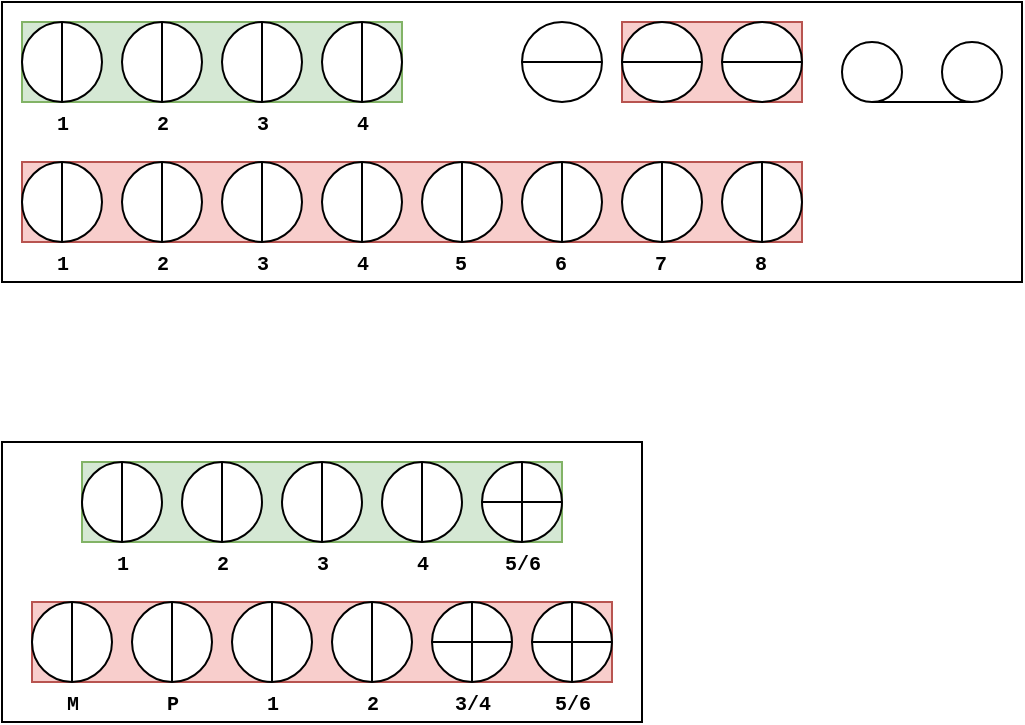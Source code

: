 <mxfile version="13.7.9" type="github">
  <diagram id="T0rFNiq_OgX8usC7l5FM" name="Page-1">
    <mxGraphModel dx="731" dy="662" grid="1" gridSize="10" guides="1" tooltips="1" connect="1" arrows="1" fold="1" page="1" pageScale="1" pageWidth="827" pageHeight="1169" math="0" shadow="0">
      <root>
        <mxCell id="0" />
        <mxCell id="1" parent="0" />
        <mxCell id="CBdwzcLFtsrTOGJNhiNT-50" value="" style="group" vertex="1" connectable="0" parent="1">
          <mxGeometry x="159" y="80" width="510" height="140" as="geometry" />
        </mxCell>
        <mxCell id="CBdwzcLFtsrTOGJNhiNT-32" value="" style="rounded=0;whiteSpace=wrap;html=1;" vertex="1" parent="CBdwzcLFtsrTOGJNhiNT-50">
          <mxGeometry width="510" height="140" as="geometry" />
        </mxCell>
        <mxCell id="CBdwzcLFtsrTOGJNhiNT-49" value="" style="group" vertex="1" connectable="0" parent="CBdwzcLFtsrTOGJNhiNT-50">
          <mxGeometry x="10" y="10" width="490" height="130" as="geometry" />
        </mxCell>
        <mxCell id="CBdwzcLFtsrTOGJNhiNT-25" value="" style="group" vertex="1" connectable="0" parent="CBdwzcLFtsrTOGJNhiNT-49">
          <mxGeometry x="410" y="10" width="80" height="30" as="geometry" />
        </mxCell>
        <mxCell id="CBdwzcLFtsrTOGJNhiNT-22" value="" style="shape=tapeData;whiteSpace=wrap;html=1;perimeter=ellipsePerimeter;" vertex="1" parent="CBdwzcLFtsrTOGJNhiNT-25">
          <mxGeometry width="30" height="30" as="geometry" />
        </mxCell>
        <mxCell id="CBdwzcLFtsrTOGJNhiNT-23" value="" style="shape=tapeData;whiteSpace=wrap;html=1;perimeter=ellipsePerimeter;flipH=1;" vertex="1" parent="CBdwzcLFtsrTOGJNhiNT-25">
          <mxGeometry x="50" width="30" height="30" as="geometry" />
        </mxCell>
        <mxCell id="CBdwzcLFtsrTOGJNhiNT-24" value="" style="endArrow=none;html=1;exitX=0.5;exitY=1;exitDx=0;exitDy=0;entryX=0.5;entryY=1;entryDx=0;entryDy=0;" edge="1" parent="CBdwzcLFtsrTOGJNhiNT-25" source="CBdwzcLFtsrTOGJNhiNT-22" target="CBdwzcLFtsrTOGJNhiNT-23">
          <mxGeometry width="50" height="50" relative="1" as="geometry">
            <mxPoint x="20" y="90" as="sourcePoint" />
            <mxPoint x="230" y="40" as="targetPoint" />
          </mxGeometry>
        </mxCell>
        <mxCell id="CBdwzcLFtsrTOGJNhiNT-16" value="" style="shape=lineEllipse;line=horizontal;perimeter=ellipsePerimeter;whiteSpace=wrap;html=1;backgroundOutline=1;" vertex="1" parent="CBdwzcLFtsrTOGJNhiNT-49">
          <mxGeometry x="250" width="40" height="40" as="geometry" />
        </mxCell>
        <mxCell id="CBdwzcLFtsrTOGJNhiNT-19" value="" style="group;fillColor=#f8cecc;strokeColor=#b85450;" vertex="1" connectable="0" parent="CBdwzcLFtsrTOGJNhiNT-49">
          <mxGeometry x="300" width="90" height="40" as="geometry" />
        </mxCell>
        <mxCell id="CBdwzcLFtsrTOGJNhiNT-13" value="" style="shape=lineEllipse;line=horizontal;perimeter=ellipsePerimeter;whiteSpace=wrap;html=1;backgroundOutline=1;" vertex="1" parent="CBdwzcLFtsrTOGJNhiNT-19">
          <mxGeometry x="50" width="40" height="40" as="geometry" />
        </mxCell>
        <mxCell id="CBdwzcLFtsrTOGJNhiNT-15" value="" style="shape=lineEllipse;line=horizontal;perimeter=ellipsePerimeter;whiteSpace=wrap;html=1;backgroundOutline=1;" vertex="1" parent="CBdwzcLFtsrTOGJNhiNT-19">
          <mxGeometry width="40" height="40" as="geometry" />
        </mxCell>
        <mxCell id="CBdwzcLFtsrTOGJNhiNT-47" value="" style="group" vertex="1" connectable="0" parent="CBdwzcLFtsrTOGJNhiNT-49">
          <mxGeometry width="190" height="60" as="geometry" />
        </mxCell>
        <mxCell id="CBdwzcLFtsrTOGJNhiNT-35" value="&lt;font style=&quot;font-size: 10px&quot; face=&quot;Courier New&quot;&gt;&lt;b&gt;1&lt;/b&gt;&lt;/font&gt;" style="text;html=1;resizable=0;autosize=1;align=center;verticalAlign=middle;points=[];fillColor=none;strokeColor=none;rounded=0;" vertex="1" parent="CBdwzcLFtsrTOGJNhiNT-47">
          <mxGeometry x="10" y="40" width="20" height="20" as="geometry" />
        </mxCell>
        <mxCell id="CBdwzcLFtsrTOGJNhiNT-20" value="" style="group;fillColor=#d5e8d4;strokeColor=#82b366;" vertex="1" connectable="0" parent="CBdwzcLFtsrTOGJNhiNT-47">
          <mxGeometry width="190" height="40" as="geometry" />
        </mxCell>
        <mxCell id="CBdwzcLFtsrTOGJNhiNT-10" value="" style="shape=lineEllipse;line=vertical;perimeter=ellipsePerimeter;whiteSpace=wrap;html=1;backgroundOutline=1;" vertex="1" parent="CBdwzcLFtsrTOGJNhiNT-20">
          <mxGeometry width="40" height="40" as="geometry" />
        </mxCell>
        <mxCell id="CBdwzcLFtsrTOGJNhiNT-11" value="" style="shape=lineEllipse;line=vertical;perimeter=ellipsePerimeter;whiteSpace=wrap;html=1;backgroundOutline=1;" vertex="1" parent="CBdwzcLFtsrTOGJNhiNT-20">
          <mxGeometry x="50" width="40" height="40" as="geometry" />
        </mxCell>
        <mxCell id="CBdwzcLFtsrTOGJNhiNT-12" value="" style="shape=lineEllipse;line=vertical;perimeter=ellipsePerimeter;whiteSpace=wrap;html=1;backgroundOutline=1;" vertex="1" parent="CBdwzcLFtsrTOGJNhiNT-20">
          <mxGeometry x="100" width="40" height="40" as="geometry" />
        </mxCell>
        <mxCell id="CBdwzcLFtsrTOGJNhiNT-14" value="" style="shape=lineEllipse;line=vertical;perimeter=ellipsePerimeter;whiteSpace=wrap;html=1;backgroundOutline=1;" vertex="1" parent="CBdwzcLFtsrTOGJNhiNT-20">
          <mxGeometry x="150" width="40" height="40" as="geometry" />
        </mxCell>
        <mxCell id="CBdwzcLFtsrTOGJNhiNT-36" value="&lt;font style=&quot;font-size: 10px&quot; face=&quot;Courier New&quot;&gt;&lt;b&gt;2&lt;/b&gt;&lt;/font&gt;" style="text;html=1;resizable=0;autosize=1;align=center;verticalAlign=middle;points=[];fillColor=none;strokeColor=none;rounded=0;" vertex="1" parent="CBdwzcLFtsrTOGJNhiNT-47">
          <mxGeometry x="60" y="40" width="20" height="20" as="geometry" />
        </mxCell>
        <mxCell id="CBdwzcLFtsrTOGJNhiNT-37" value="&lt;font style=&quot;font-size: 10px&quot;&gt;&lt;b&gt;&lt;font style=&quot;font-size: 10px&quot; face=&quot;Courier New&quot;&gt;3&lt;/font&gt;&lt;/b&gt;&lt;/font&gt;" style="text;html=1;resizable=0;autosize=1;align=center;verticalAlign=middle;points=[];fillColor=none;strokeColor=none;rounded=0;" vertex="1" parent="CBdwzcLFtsrTOGJNhiNT-47">
          <mxGeometry x="110" y="40" width="20" height="20" as="geometry" />
        </mxCell>
        <mxCell id="CBdwzcLFtsrTOGJNhiNT-38" value="&lt;font style=&quot;font-size: 10px&quot; face=&quot;Courier New&quot;&gt;&lt;b&gt;4&lt;/b&gt;&lt;/font&gt;" style="text;html=1;resizable=0;autosize=1;align=center;verticalAlign=middle;points=[];fillColor=none;strokeColor=none;rounded=0;" vertex="1" parent="CBdwzcLFtsrTOGJNhiNT-47">
          <mxGeometry x="160" y="40" width="20" height="20" as="geometry" />
        </mxCell>
        <mxCell id="CBdwzcLFtsrTOGJNhiNT-48" value="" style="group" vertex="1" connectable="0" parent="CBdwzcLFtsrTOGJNhiNT-49">
          <mxGeometry y="70" width="390" height="60" as="geometry" />
        </mxCell>
        <mxCell id="CBdwzcLFtsrTOGJNhiNT-18" value="" style="group;fillColor=#f8cecc;strokeColor=#b85450;" vertex="1" connectable="0" parent="CBdwzcLFtsrTOGJNhiNT-48">
          <mxGeometry width="390" height="40" as="geometry" />
        </mxCell>
        <mxCell id="CBdwzcLFtsrTOGJNhiNT-1" value="" style="shape=lineEllipse;line=vertical;perimeter=ellipsePerimeter;whiteSpace=wrap;html=1;backgroundOutline=1;" vertex="1" parent="CBdwzcLFtsrTOGJNhiNT-18">
          <mxGeometry width="40" height="40" as="geometry" />
        </mxCell>
        <mxCell id="CBdwzcLFtsrTOGJNhiNT-2" value="" style="shape=lineEllipse;line=vertical;perimeter=ellipsePerimeter;whiteSpace=wrap;html=1;backgroundOutline=1;" vertex="1" parent="CBdwzcLFtsrTOGJNhiNT-18">
          <mxGeometry x="50" width="40" height="40" as="geometry" />
        </mxCell>
        <mxCell id="CBdwzcLFtsrTOGJNhiNT-3" value="" style="shape=lineEllipse;line=vertical;perimeter=ellipsePerimeter;whiteSpace=wrap;html=1;backgroundOutline=1;" vertex="1" parent="CBdwzcLFtsrTOGJNhiNT-18">
          <mxGeometry x="100" width="40" height="40" as="geometry" />
        </mxCell>
        <mxCell id="CBdwzcLFtsrTOGJNhiNT-4" value="" style="shape=lineEllipse;line=vertical;perimeter=ellipsePerimeter;whiteSpace=wrap;html=1;backgroundOutline=1;" vertex="1" parent="CBdwzcLFtsrTOGJNhiNT-18">
          <mxGeometry x="350" width="40" height="40" as="geometry" />
        </mxCell>
        <mxCell id="CBdwzcLFtsrTOGJNhiNT-5" value="" style="shape=lineEllipse;line=vertical;perimeter=ellipsePerimeter;whiteSpace=wrap;html=1;backgroundOutline=1;" vertex="1" parent="CBdwzcLFtsrTOGJNhiNT-18">
          <mxGeometry x="150" width="40" height="40" as="geometry" />
        </mxCell>
        <mxCell id="CBdwzcLFtsrTOGJNhiNT-6" value="" style="shape=lineEllipse;line=vertical;perimeter=ellipsePerimeter;whiteSpace=wrap;html=1;backgroundOutline=1;" vertex="1" parent="CBdwzcLFtsrTOGJNhiNT-18">
          <mxGeometry x="300" width="40" height="40" as="geometry" />
        </mxCell>
        <mxCell id="CBdwzcLFtsrTOGJNhiNT-7" value="" style="shape=lineEllipse;line=vertical;perimeter=ellipsePerimeter;whiteSpace=wrap;html=1;backgroundOutline=1;" vertex="1" parent="CBdwzcLFtsrTOGJNhiNT-18">
          <mxGeometry x="250" width="40" height="40" as="geometry" />
        </mxCell>
        <mxCell id="CBdwzcLFtsrTOGJNhiNT-8" value="" style="shape=lineEllipse;line=vertical;perimeter=ellipsePerimeter;whiteSpace=wrap;html=1;backgroundOutline=1;" vertex="1" parent="CBdwzcLFtsrTOGJNhiNT-18">
          <mxGeometry x="200" width="40" height="40" as="geometry" />
        </mxCell>
        <mxCell id="CBdwzcLFtsrTOGJNhiNT-39" value="&lt;font style=&quot;font-size: 10px&quot; face=&quot;Courier New&quot;&gt;&lt;b&gt;1&lt;/b&gt;&lt;/font&gt;" style="text;html=1;resizable=0;autosize=1;align=center;verticalAlign=middle;points=[];fillColor=none;strokeColor=none;rounded=0;" vertex="1" parent="CBdwzcLFtsrTOGJNhiNT-48">
          <mxGeometry x="10" y="40" width="20" height="20" as="geometry" />
        </mxCell>
        <mxCell id="CBdwzcLFtsrTOGJNhiNT-40" value="&lt;font style=&quot;font-size: 10px&quot; face=&quot;Courier New&quot;&gt;&lt;b&gt;2&lt;/b&gt;&lt;/font&gt;" style="text;html=1;resizable=0;autosize=1;align=center;verticalAlign=middle;points=[];fillColor=none;strokeColor=none;rounded=0;" vertex="1" parent="CBdwzcLFtsrTOGJNhiNT-48">
          <mxGeometry x="60" y="40" width="20" height="20" as="geometry" />
        </mxCell>
        <mxCell id="CBdwzcLFtsrTOGJNhiNT-41" value="&lt;font style=&quot;font-size: 10px&quot;&gt;&lt;b&gt;&lt;font style=&quot;font-size: 10px&quot; face=&quot;Courier New&quot;&gt;3&lt;/font&gt;&lt;/b&gt;&lt;/font&gt;" style="text;html=1;resizable=0;autosize=1;align=center;verticalAlign=middle;points=[];fillColor=none;strokeColor=none;rounded=0;" vertex="1" parent="CBdwzcLFtsrTOGJNhiNT-48">
          <mxGeometry x="110" y="40" width="20" height="20" as="geometry" />
        </mxCell>
        <mxCell id="CBdwzcLFtsrTOGJNhiNT-42" value="&lt;font style=&quot;font-size: 10px&quot; face=&quot;Courier New&quot;&gt;&lt;b&gt;4&lt;/b&gt;&lt;/font&gt;" style="text;html=1;resizable=0;autosize=1;align=center;verticalAlign=middle;points=[];fillColor=none;strokeColor=none;rounded=0;" vertex="1" parent="CBdwzcLFtsrTOGJNhiNT-48">
          <mxGeometry x="160" y="40" width="20" height="20" as="geometry" />
        </mxCell>
        <mxCell id="CBdwzcLFtsrTOGJNhiNT-43" value="&lt;font style=&quot;font-size: 10px&quot; face=&quot;Courier New&quot;&gt;&lt;b&gt;&lt;font style=&quot;font-size: 10px&quot;&gt;5&lt;/font&gt;&lt;/b&gt;&lt;/font&gt;" style="text;html=1;resizable=0;autosize=1;align=center;verticalAlign=middle;points=[];fillColor=none;strokeColor=none;rounded=0;" vertex="1" parent="CBdwzcLFtsrTOGJNhiNT-48">
          <mxGeometry x="209" y="40" width="20" height="20" as="geometry" />
        </mxCell>
        <mxCell id="CBdwzcLFtsrTOGJNhiNT-44" value="&lt;font style=&quot;font-size: 10px&quot; face=&quot;Courier New&quot;&gt;&lt;b&gt;6&lt;/b&gt;&lt;/font&gt;" style="text;html=1;resizable=0;autosize=1;align=center;verticalAlign=middle;points=[];fillColor=none;strokeColor=none;rounded=0;" vertex="1" parent="CBdwzcLFtsrTOGJNhiNT-48">
          <mxGeometry x="259" y="40" width="20" height="20" as="geometry" />
        </mxCell>
        <mxCell id="CBdwzcLFtsrTOGJNhiNT-45" value="&lt;font style=&quot;font-size: 10px&quot; face=&quot;Courier New&quot;&gt;&lt;b&gt;7&lt;/b&gt;&lt;/font&gt;" style="text;html=1;resizable=0;autosize=1;align=center;verticalAlign=middle;points=[];fillColor=none;strokeColor=none;rounded=0;" vertex="1" parent="CBdwzcLFtsrTOGJNhiNT-48">
          <mxGeometry x="309" y="40" width="20" height="20" as="geometry" />
        </mxCell>
        <mxCell id="CBdwzcLFtsrTOGJNhiNT-46" value="&lt;font style=&quot;font-size: 10px&quot; face=&quot;Courier New&quot;&gt;&lt;b&gt;8&lt;/b&gt;&lt;/font&gt;" style="text;html=1;resizable=0;autosize=1;align=center;verticalAlign=middle;points=[];fillColor=none;strokeColor=none;rounded=0;" vertex="1" parent="CBdwzcLFtsrTOGJNhiNT-48">
          <mxGeometry x="359" y="40" width="20" height="20" as="geometry" />
        </mxCell>
        <mxCell id="CBdwzcLFtsrTOGJNhiNT-100" value="" style="group" vertex="1" connectable="0" parent="1">
          <mxGeometry x="159" y="300" width="320" height="140" as="geometry" />
        </mxCell>
        <mxCell id="CBdwzcLFtsrTOGJNhiNT-99" value="" style="rounded=0;whiteSpace=wrap;html=1;" vertex="1" parent="CBdwzcLFtsrTOGJNhiNT-100">
          <mxGeometry width="320" height="140" as="geometry" />
        </mxCell>
        <mxCell id="CBdwzcLFtsrTOGJNhiNT-75" value="" style="group" vertex="1" connectable="0" parent="CBdwzcLFtsrTOGJNhiNT-100">
          <mxGeometry x="15" y="80" width="290" height="60" as="geometry" />
        </mxCell>
        <mxCell id="CBdwzcLFtsrTOGJNhiNT-61" value="&lt;font style=&quot;font-size: 10px&quot; face=&quot;Courier New&quot;&gt;&lt;b&gt;P&lt;/b&gt;&lt;/font&gt;" style="text;html=1;resizable=0;autosize=1;align=center;verticalAlign=middle;points=[];fillColor=none;strokeColor=none;rounded=0;" vertex="1" parent="CBdwzcLFtsrTOGJNhiNT-75">
          <mxGeometry x="60" y="40" width="20" height="20" as="geometry" />
        </mxCell>
        <mxCell id="CBdwzcLFtsrTOGJNhiNT-57" value="&lt;font style=&quot;font-size: 10px&quot; face=&quot;Courier New&quot;&gt;&lt;b&gt;2&lt;/b&gt;&lt;/font&gt;" style="text;html=1;resizable=0;autosize=1;align=center;verticalAlign=middle;points=[];fillColor=none;strokeColor=none;rounded=0;" vertex="1" parent="CBdwzcLFtsrTOGJNhiNT-75">
          <mxGeometry x="160" y="40" width="20" height="20" as="geometry" />
        </mxCell>
        <mxCell id="CBdwzcLFtsrTOGJNhiNT-56" value="&lt;font style=&quot;font-size: 10px&quot; face=&quot;Courier New&quot;&gt;&lt;b&gt;1&lt;/b&gt;&lt;/font&gt;" style="text;html=1;resizable=0;autosize=1;align=center;verticalAlign=middle;points=[];fillColor=none;strokeColor=none;rounded=0;" vertex="1" parent="CBdwzcLFtsrTOGJNhiNT-75">
          <mxGeometry x="110" y="40" width="20" height="20" as="geometry" />
        </mxCell>
        <mxCell id="CBdwzcLFtsrTOGJNhiNT-68" value="&lt;font style=&quot;font-size: 10px&quot; face=&quot;Courier New&quot;&gt;&lt;b&gt;M&lt;/b&gt;&lt;/font&gt;" style="text;html=1;resizable=0;autosize=1;align=center;verticalAlign=middle;points=[];fillColor=none;strokeColor=none;rounded=0;" vertex="1" parent="CBdwzcLFtsrTOGJNhiNT-75">
          <mxGeometry x="10" y="40" width="20" height="20" as="geometry" />
        </mxCell>
        <mxCell id="CBdwzcLFtsrTOGJNhiNT-72" value="&lt;font style=&quot;font-size: 10px&quot; face=&quot;Courier New&quot;&gt;&lt;b&gt;3/4&lt;/b&gt;&lt;/font&gt;" style="text;html=1;resizable=0;autosize=1;align=center;verticalAlign=middle;points=[];fillColor=none;strokeColor=none;rounded=0;" vertex="1" parent="CBdwzcLFtsrTOGJNhiNT-75">
          <mxGeometry x="205" y="40" width="30" height="20" as="geometry" />
        </mxCell>
        <mxCell id="CBdwzcLFtsrTOGJNhiNT-73" value="&lt;font style=&quot;font-size: 10px&quot; face=&quot;Courier New&quot;&gt;&lt;b&gt;5/6&lt;/b&gt;&lt;/font&gt;" style="text;html=1;resizable=0;autosize=1;align=center;verticalAlign=middle;points=[];fillColor=none;strokeColor=none;rounded=0;" vertex="1" parent="CBdwzcLFtsrTOGJNhiNT-75">
          <mxGeometry x="255" y="40" width="30" height="20" as="geometry" />
        </mxCell>
        <mxCell id="CBdwzcLFtsrTOGJNhiNT-74" value="" style="group;fillColor=#f8cecc;strokeColor=#b85450;" vertex="1" connectable="0" parent="CBdwzcLFtsrTOGJNhiNT-75">
          <mxGeometry width="290" height="40" as="geometry" />
        </mxCell>
        <mxCell id="CBdwzcLFtsrTOGJNhiNT-54" value="" style="shape=lineEllipse;line=vertical;perimeter=ellipsePerimeter;whiteSpace=wrap;html=1;backgroundOutline=1;" vertex="1" parent="CBdwzcLFtsrTOGJNhiNT-74">
          <mxGeometry x="50" width="40" height="40" as="geometry" />
        </mxCell>
        <mxCell id="CBdwzcLFtsrTOGJNhiNT-51" value="" style="shape=orEllipse;perimeter=ellipsePerimeter;whiteSpace=wrap;html=1;backgroundOutline=1;" vertex="1" parent="CBdwzcLFtsrTOGJNhiNT-74">
          <mxGeometry x="250" width="40" height="40" as="geometry" />
        </mxCell>
        <mxCell id="CBdwzcLFtsrTOGJNhiNT-52" value="" style="shape=orEllipse;perimeter=ellipsePerimeter;whiteSpace=wrap;html=1;backgroundOutline=1;" vertex="1" parent="CBdwzcLFtsrTOGJNhiNT-74">
          <mxGeometry x="200" width="40" height="40" as="geometry" />
        </mxCell>
        <mxCell id="CBdwzcLFtsrTOGJNhiNT-67" value="" style="shape=lineEllipse;line=vertical;perimeter=ellipsePerimeter;whiteSpace=wrap;html=1;backgroundOutline=1;" vertex="1" parent="CBdwzcLFtsrTOGJNhiNT-74">
          <mxGeometry width="40" height="40" as="geometry" />
        </mxCell>
        <mxCell id="CBdwzcLFtsrTOGJNhiNT-70" value="" style="shape=lineEllipse;line=vertical;perimeter=ellipsePerimeter;whiteSpace=wrap;html=1;backgroundOutline=1;" vertex="1" parent="CBdwzcLFtsrTOGJNhiNT-74">
          <mxGeometry x="100" width="40" height="40" as="geometry" />
        </mxCell>
        <mxCell id="CBdwzcLFtsrTOGJNhiNT-71" value="" style="shape=lineEllipse;line=vertical;perimeter=ellipsePerimeter;whiteSpace=wrap;html=1;backgroundOutline=1;" vertex="1" parent="CBdwzcLFtsrTOGJNhiNT-74">
          <mxGeometry x="150" width="40" height="40" as="geometry" />
        </mxCell>
        <mxCell id="CBdwzcLFtsrTOGJNhiNT-98" value="" style="group;container=1;" vertex="1" connectable="0" parent="CBdwzcLFtsrTOGJNhiNT-100">
          <mxGeometry x="40" y="10" width="240" height="60" as="geometry" />
        </mxCell>
        <mxCell id="CBdwzcLFtsrTOGJNhiNT-83" value="&lt;font style=&quot;font-size: 10px&quot; face=&quot;Courier New&quot;&gt;&lt;b&gt;1&lt;/b&gt;&lt;/font&gt;" style="text;html=1;resizable=0;autosize=1;align=center;verticalAlign=middle;points=[];fillColor=none;strokeColor=none;rounded=0;" vertex="1" parent="CBdwzcLFtsrTOGJNhiNT-98">
          <mxGeometry x="10" y="40" width="20" height="20" as="geometry" />
        </mxCell>
        <mxCell id="CBdwzcLFtsrTOGJNhiNT-86" value="&lt;font style=&quot;font-size: 10px&quot; face=&quot;Courier New&quot;&gt;&lt;b&gt;5/6&lt;/b&gt;&lt;/font&gt;" style="text;html=1;resizable=0;autosize=1;align=center;verticalAlign=middle;points=[];fillColor=none;strokeColor=none;rounded=0;" vertex="1" parent="CBdwzcLFtsrTOGJNhiNT-98">
          <mxGeometry x="205" y="40" width="30" height="20" as="geometry" />
        </mxCell>
        <mxCell id="CBdwzcLFtsrTOGJNhiNT-88" value="&lt;font style=&quot;font-size: 10px&quot; face=&quot;Courier New&quot;&gt;&lt;b&gt;2&lt;/b&gt;&lt;/font&gt;" style="text;html=1;resizable=0;autosize=1;align=center;verticalAlign=middle;points=[];fillColor=none;strokeColor=none;rounded=0;" vertex="1" parent="CBdwzcLFtsrTOGJNhiNT-98">
          <mxGeometry x="60" y="40" width="20" height="20" as="geometry" />
        </mxCell>
        <mxCell id="CBdwzcLFtsrTOGJNhiNT-89" value="&lt;font style=&quot;font-size: 10px&quot;&gt;&lt;b&gt;&lt;font style=&quot;font-size: 10px&quot; face=&quot;Courier New&quot;&gt;3&lt;/font&gt;&lt;/b&gt;&lt;/font&gt;" style="text;html=1;resizable=0;autosize=1;align=center;verticalAlign=middle;points=[];fillColor=none;strokeColor=none;rounded=0;" vertex="1" parent="CBdwzcLFtsrTOGJNhiNT-98">
          <mxGeometry x="110" y="40" width="20" height="20" as="geometry" />
        </mxCell>
        <mxCell id="CBdwzcLFtsrTOGJNhiNT-90" value="&lt;font style=&quot;font-size: 10px&quot; face=&quot;Courier New&quot;&gt;&lt;b&gt;4&lt;/b&gt;&lt;/font&gt;" style="text;html=1;resizable=0;autosize=1;align=center;verticalAlign=middle;points=[];fillColor=none;strokeColor=none;rounded=0;" vertex="1" parent="CBdwzcLFtsrTOGJNhiNT-98">
          <mxGeometry x="160" y="40" width="20" height="20" as="geometry" />
        </mxCell>
        <mxCell id="CBdwzcLFtsrTOGJNhiNT-97" value="" style="group;fillColor=#d5e8d4;strokeColor=#82b366;" vertex="1" connectable="0" parent="CBdwzcLFtsrTOGJNhiNT-98">
          <mxGeometry width="240" height="40" as="geometry" />
        </mxCell>
        <mxCell id="CBdwzcLFtsrTOGJNhiNT-53" value="" style="shape=orEllipse;perimeter=ellipsePerimeter;whiteSpace=wrap;html=1;backgroundOutline=1;" vertex="1" parent="CBdwzcLFtsrTOGJNhiNT-97">
          <mxGeometry x="200" width="40" height="40" as="geometry" />
        </mxCell>
        <mxCell id="CBdwzcLFtsrTOGJNhiNT-81" value="" style="shape=lineEllipse;line=vertical;perimeter=ellipsePerimeter;whiteSpace=wrap;html=1;backgroundOutline=1;" vertex="1" parent="CBdwzcLFtsrTOGJNhiNT-97">
          <mxGeometry width="40" height="40" as="geometry" />
        </mxCell>
        <mxCell id="CBdwzcLFtsrTOGJNhiNT-82" value="" style="shape=lineEllipse;line=vertical;perimeter=ellipsePerimeter;whiteSpace=wrap;html=1;backgroundOutline=1;" vertex="1" parent="CBdwzcLFtsrTOGJNhiNT-97">
          <mxGeometry x="50" width="40" height="40" as="geometry" />
        </mxCell>
        <mxCell id="CBdwzcLFtsrTOGJNhiNT-84" value="" style="shape=lineEllipse;line=vertical;perimeter=ellipsePerimeter;whiteSpace=wrap;html=1;backgroundOutline=1;" vertex="1" parent="CBdwzcLFtsrTOGJNhiNT-97">
          <mxGeometry x="100" width="40" height="40" as="geometry" />
        </mxCell>
        <mxCell id="CBdwzcLFtsrTOGJNhiNT-85" value="" style="shape=lineEllipse;line=vertical;perimeter=ellipsePerimeter;whiteSpace=wrap;html=1;backgroundOutline=1;" vertex="1" parent="CBdwzcLFtsrTOGJNhiNT-97">
          <mxGeometry x="150" width="40" height="40" as="geometry" />
        </mxCell>
      </root>
    </mxGraphModel>
  </diagram>
</mxfile>
